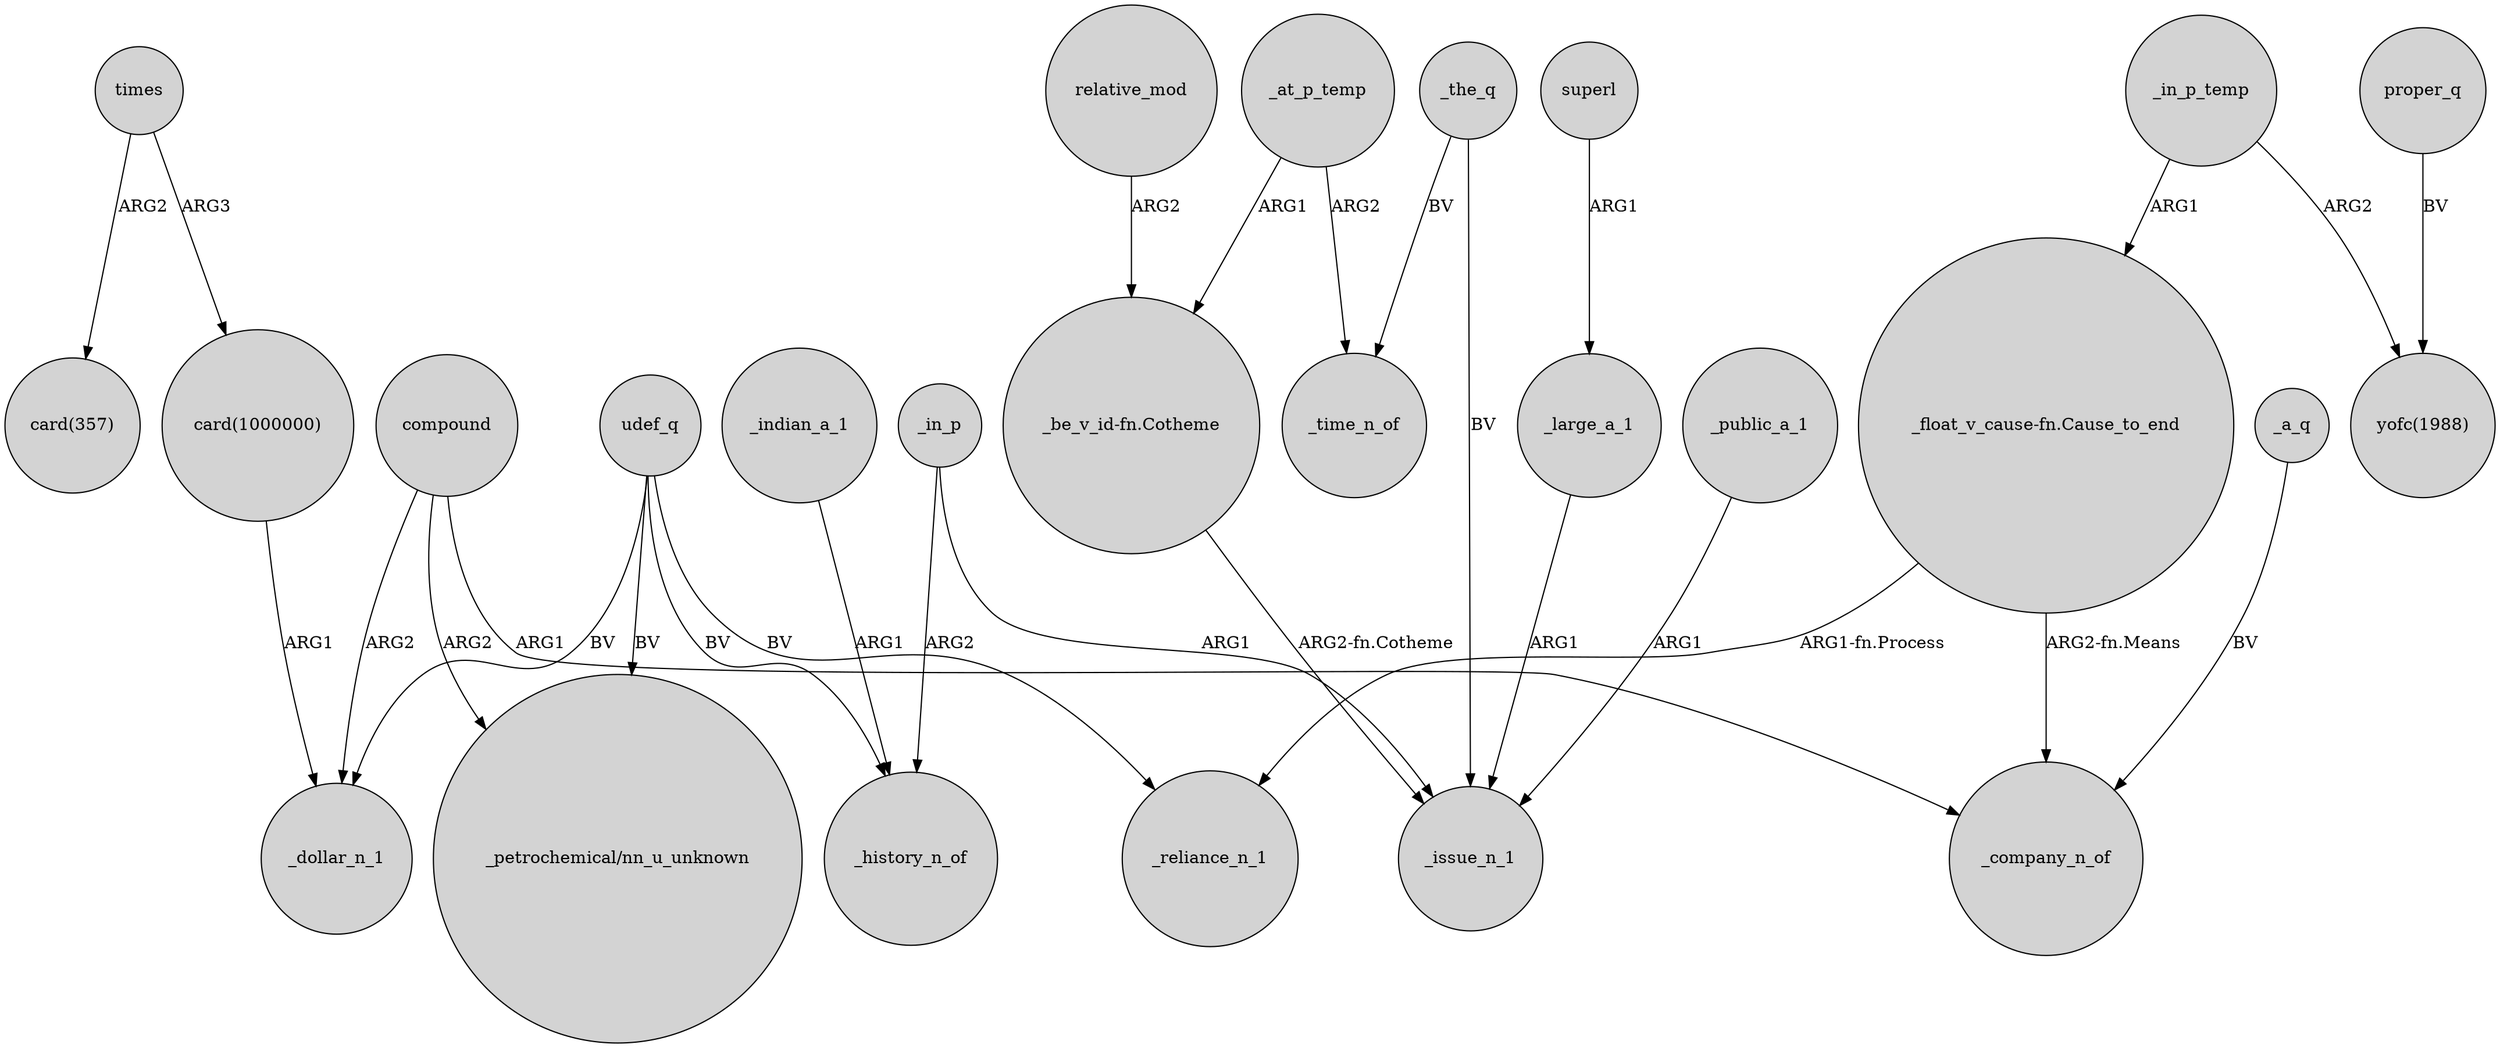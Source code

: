 digraph {
	node [shape=circle style=filled]
	times -> "card(357)" [label=ARG2]
	_in_p_temp -> "_float_v_cause-fn.Cause_to_end" [label=ARG1]
	_in_p -> _history_n_of [label=ARG2]
	udef_q -> _history_n_of [label=BV]
	udef_q -> "_petrochemical/nn_u_unknown" [label=BV]
	"_be_v_id-fn.Cotheme" -> _issue_n_1 [label="ARG2-fn.Cotheme"]
	times -> "card(1000000)" [label=ARG3]
	_indian_a_1 -> _history_n_of [label=ARG1]
	_a_q -> _company_n_of [label=BV]
	compound -> _company_n_of [label=ARG1]
	compound -> _dollar_n_1 [label=ARG2]
	_at_p_temp -> "_be_v_id-fn.Cotheme" [label=ARG1]
	compound -> "_petrochemical/nn_u_unknown" [label=ARG2]
	_at_p_temp -> _time_n_of [label=ARG2]
	_the_q -> _time_n_of [label=BV]
	_in_p_temp -> "yofc(1988)" [label=ARG2]
	_in_p -> _issue_n_1 [label=ARG1]
	"_float_v_cause-fn.Cause_to_end" -> _reliance_n_1 [label="ARG1-fn.Process"]
	_large_a_1 -> _issue_n_1 [label=ARG1]
	udef_q -> _dollar_n_1 [label=BV]
	"card(1000000)" -> _dollar_n_1 [label=ARG1]
	proper_q -> "yofc(1988)" [label=BV]
	udef_q -> _reliance_n_1 [label=BV]
	superl -> _large_a_1 [label=ARG1]
	_public_a_1 -> _issue_n_1 [label=ARG1]
	relative_mod -> "_be_v_id-fn.Cotheme" [label=ARG2]
	"_float_v_cause-fn.Cause_to_end" -> _company_n_of [label="ARG2-fn.Means"]
	_the_q -> _issue_n_1 [label=BV]
}
